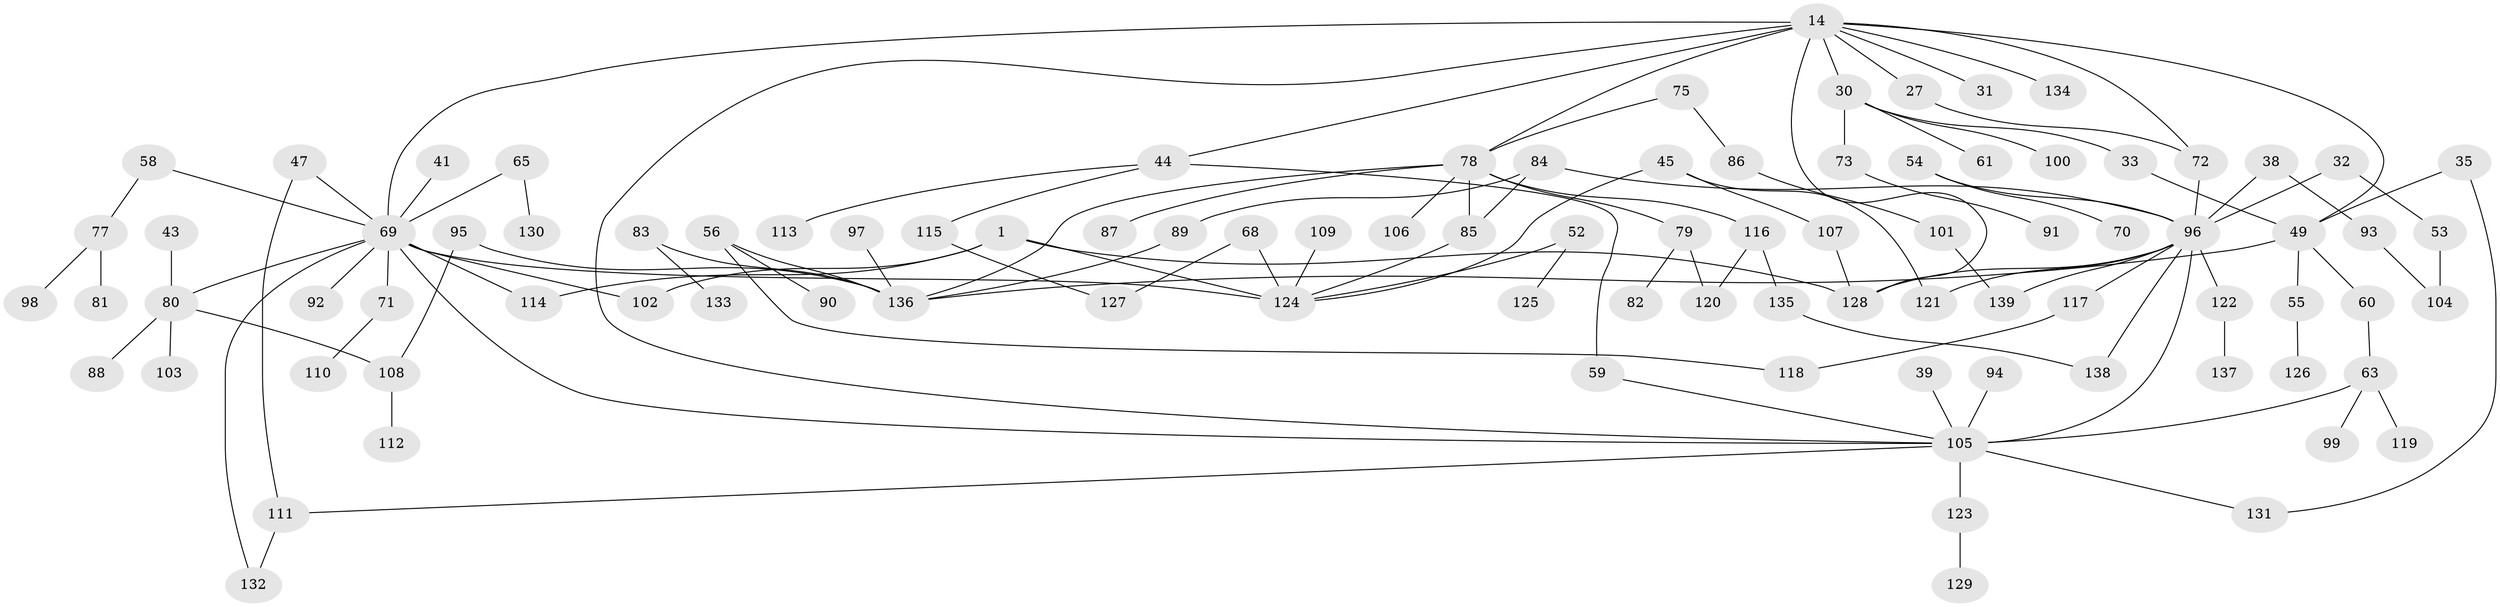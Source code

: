 // original degree distribution, {5: 0.04316546762589928, 6: 0.050359712230215826, 3: 0.20863309352517986, 4: 0.05755395683453238, 8: 0.007194244604316547, 2: 0.3669064748201439, 1: 0.2589928057553957, 7: 0.007194244604316547}
// Generated by graph-tools (version 1.1) at 2025/45/03/04/25 21:45:06]
// undirected, 97 vertices, 122 edges
graph export_dot {
graph [start="1"]
  node [color=gray90,style=filled];
  1;
  14 [super="+6+9+10"];
  27;
  30 [super="+19+25"];
  31;
  32;
  33;
  35;
  38;
  39;
  41;
  43;
  44;
  45 [super="+20"];
  47;
  49 [super="+29"];
  52;
  53;
  54;
  55;
  56;
  58;
  59;
  60;
  61;
  63 [super="+51"];
  65;
  68;
  69 [super="+4+48+67"];
  70;
  71;
  72 [super="+42"];
  73;
  75;
  77;
  78 [super="+66"];
  79;
  80 [super="+50+24"];
  81;
  82;
  83;
  84;
  85;
  86;
  87;
  88;
  89;
  90;
  91;
  92;
  93;
  94;
  95;
  96 [super="+16+18+76+36"];
  97;
  98;
  99;
  100;
  101;
  102 [super="+12+26"];
  103;
  104;
  105 [super="+34+21+74"];
  106;
  107;
  108;
  109;
  110;
  111;
  112;
  113;
  114;
  115;
  116;
  117;
  118;
  119;
  120;
  121 [super="+17"];
  122;
  123;
  124 [super="+2+28"];
  125;
  126;
  127;
  128 [super="+5+62"];
  129;
  130;
  131;
  132;
  133;
  134;
  135;
  136 [super="+57"];
  137;
  138;
  139;
  1 -- 114;
  1 -- 124;
  1 -- 128 [weight=2];
  1 -- 102;
  14 -- 44;
  14 -- 128;
  14 -- 49 [weight=2];
  14 -- 27;
  14 -- 31;
  14 -- 134;
  14 -- 69 [weight=3];
  14 -- 78;
  14 -- 30;
  14 -- 105;
  14 -- 72;
  27 -- 72;
  30 -- 100;
  30 -- 73;
  30 -- 61;
  30 -- 33;
  32 -- 53;
  32 -- 96;
  33 -- 49;
  35 -- 131;
  35 -- 49;
  38 -- 93;
  38 -- 96;
  39 -- 105;
  41 -- 69;
  43 -- 80;
  44 -- 113;
  44 -- 115;
  44 -- 59;
  45 -- 124;
  45 -- 107;
  45 -- 121;
  47 -- 111;
  47 -- 69;
  49 -- 55;
  49 -- 60;
  49 -- 136;
  52 -- 125;
  52 -- 124;
  53 -- 104;
  54 -- 70;
  54 -- 96;
  55 -- 126;
  56 -- 90;
  56 -- 118;
  56 -- 136;
  58 -- 77;
  58 -- 69;
  59 -- 105;
  60 -- 63;
  63 -- 99;
  63 -- 105 [weight=2];
  63 -- 119;
  65 -- 130;
  65 -- 69;
  68 -- 127;
  68 -- 124;
  69 -- 92;
  69 -- 102;
  69 -- 114;
  69 -- 124 [weight=2];
  69 -- 132;
  69 -- 71;
  69 -- 80;
  69 -- 105 [weight=2];
  71 -- 110;
  72 -- 96;
  73 -- 91;
  75 -- 86;
  75 -- 78;
  77 -- 81;
  77 -- 98;
  78 -- 79;
  78 -- 85;
  78 -- 116;
  78 -- 87;
  78 -- 106;
  78 -- 136;
  79 -- 82;
  79 -- 120;
  80 -- 88;
  80 -- 108;
  80 -- 103;
  83 -- 133;
  83 -- 136;
  84 -- 89;
  84 -- 85;
  84 -- 96;
  85 -- 124;
  86 -- 101;
  89 -- 136;
  93 -- 104;
  94 -- 105;
  95 -- 108;
  95 -- 136;
  96 -- 128;
  96 -- 138;
  96 -- 139;
  96 -- 117;
  96 -- 122;
  96 -- 121;
  96 -- 105 [weight=2];
  97 -- 136;
  101 -- 139;
  105 -- 123;
  105 -- 131;
  105 -- 111;
  107 -- 128;
  108 -- 112;
  109 -- 124;
  111 -- 132;
  115 -- 127;
  116 -- 120;
  116 -- 135;
  117 -- 118;
  122 -- 137;
  123 -- 129;
  135 -- 138;
}
